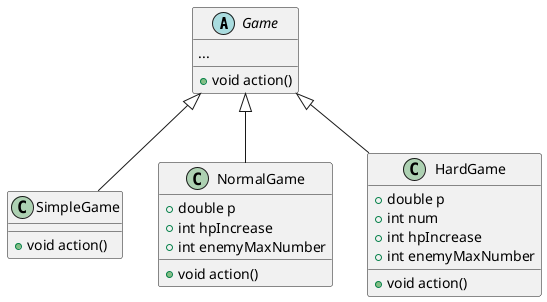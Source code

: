 @startuml
'https://plantuml.com/sequence-diagram

abstract class Game{
 + void action()
 ...
}

class SimpleGame{
   + void action()
}

class NormalGame{
    + double p
    + int hpIncrease
    + int enemyMaxNumber
   + void action()
}

class HardGame{
    + double p
    + int num
    + int hpIncrease
    + int enemyMaxNumber
   + void action()
}
Game <|-- SimpleGame
Game <|-- NormalGame
Game <|-- HardGame
@enduml